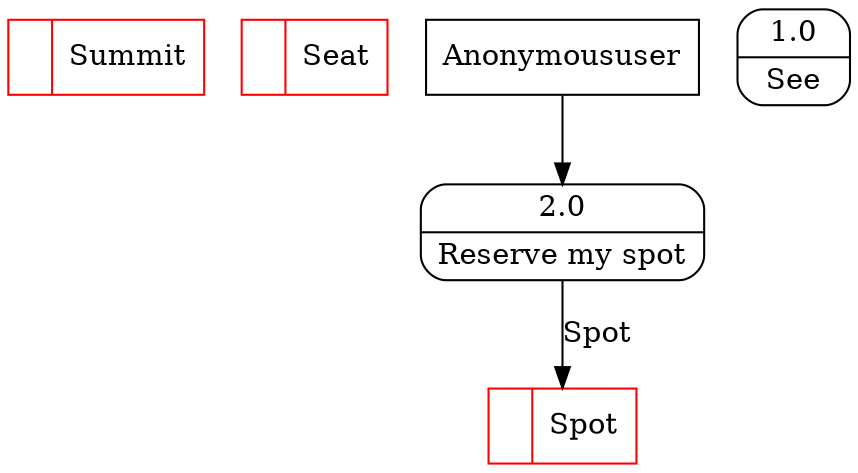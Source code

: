 digraph dfd2{ 
node[shape=record]
200 [label="<f0>  |<f1> Summit " color=red];
201 [label="<f0>  |<f1> Seat " color=red];
202 [label="Anonymoususer" shape=box];
203 [label="{<f0> 1.0|<f1> See }" shape=Mrecord];
2 [label="{<f0> 2.0|<f1> Reserve my spot }" shape=Mrecord];
202 -> 2
1001 [label="<f0>  |<f1> Spot " color=red];
2 -> 1001 [label="Spot"]
}